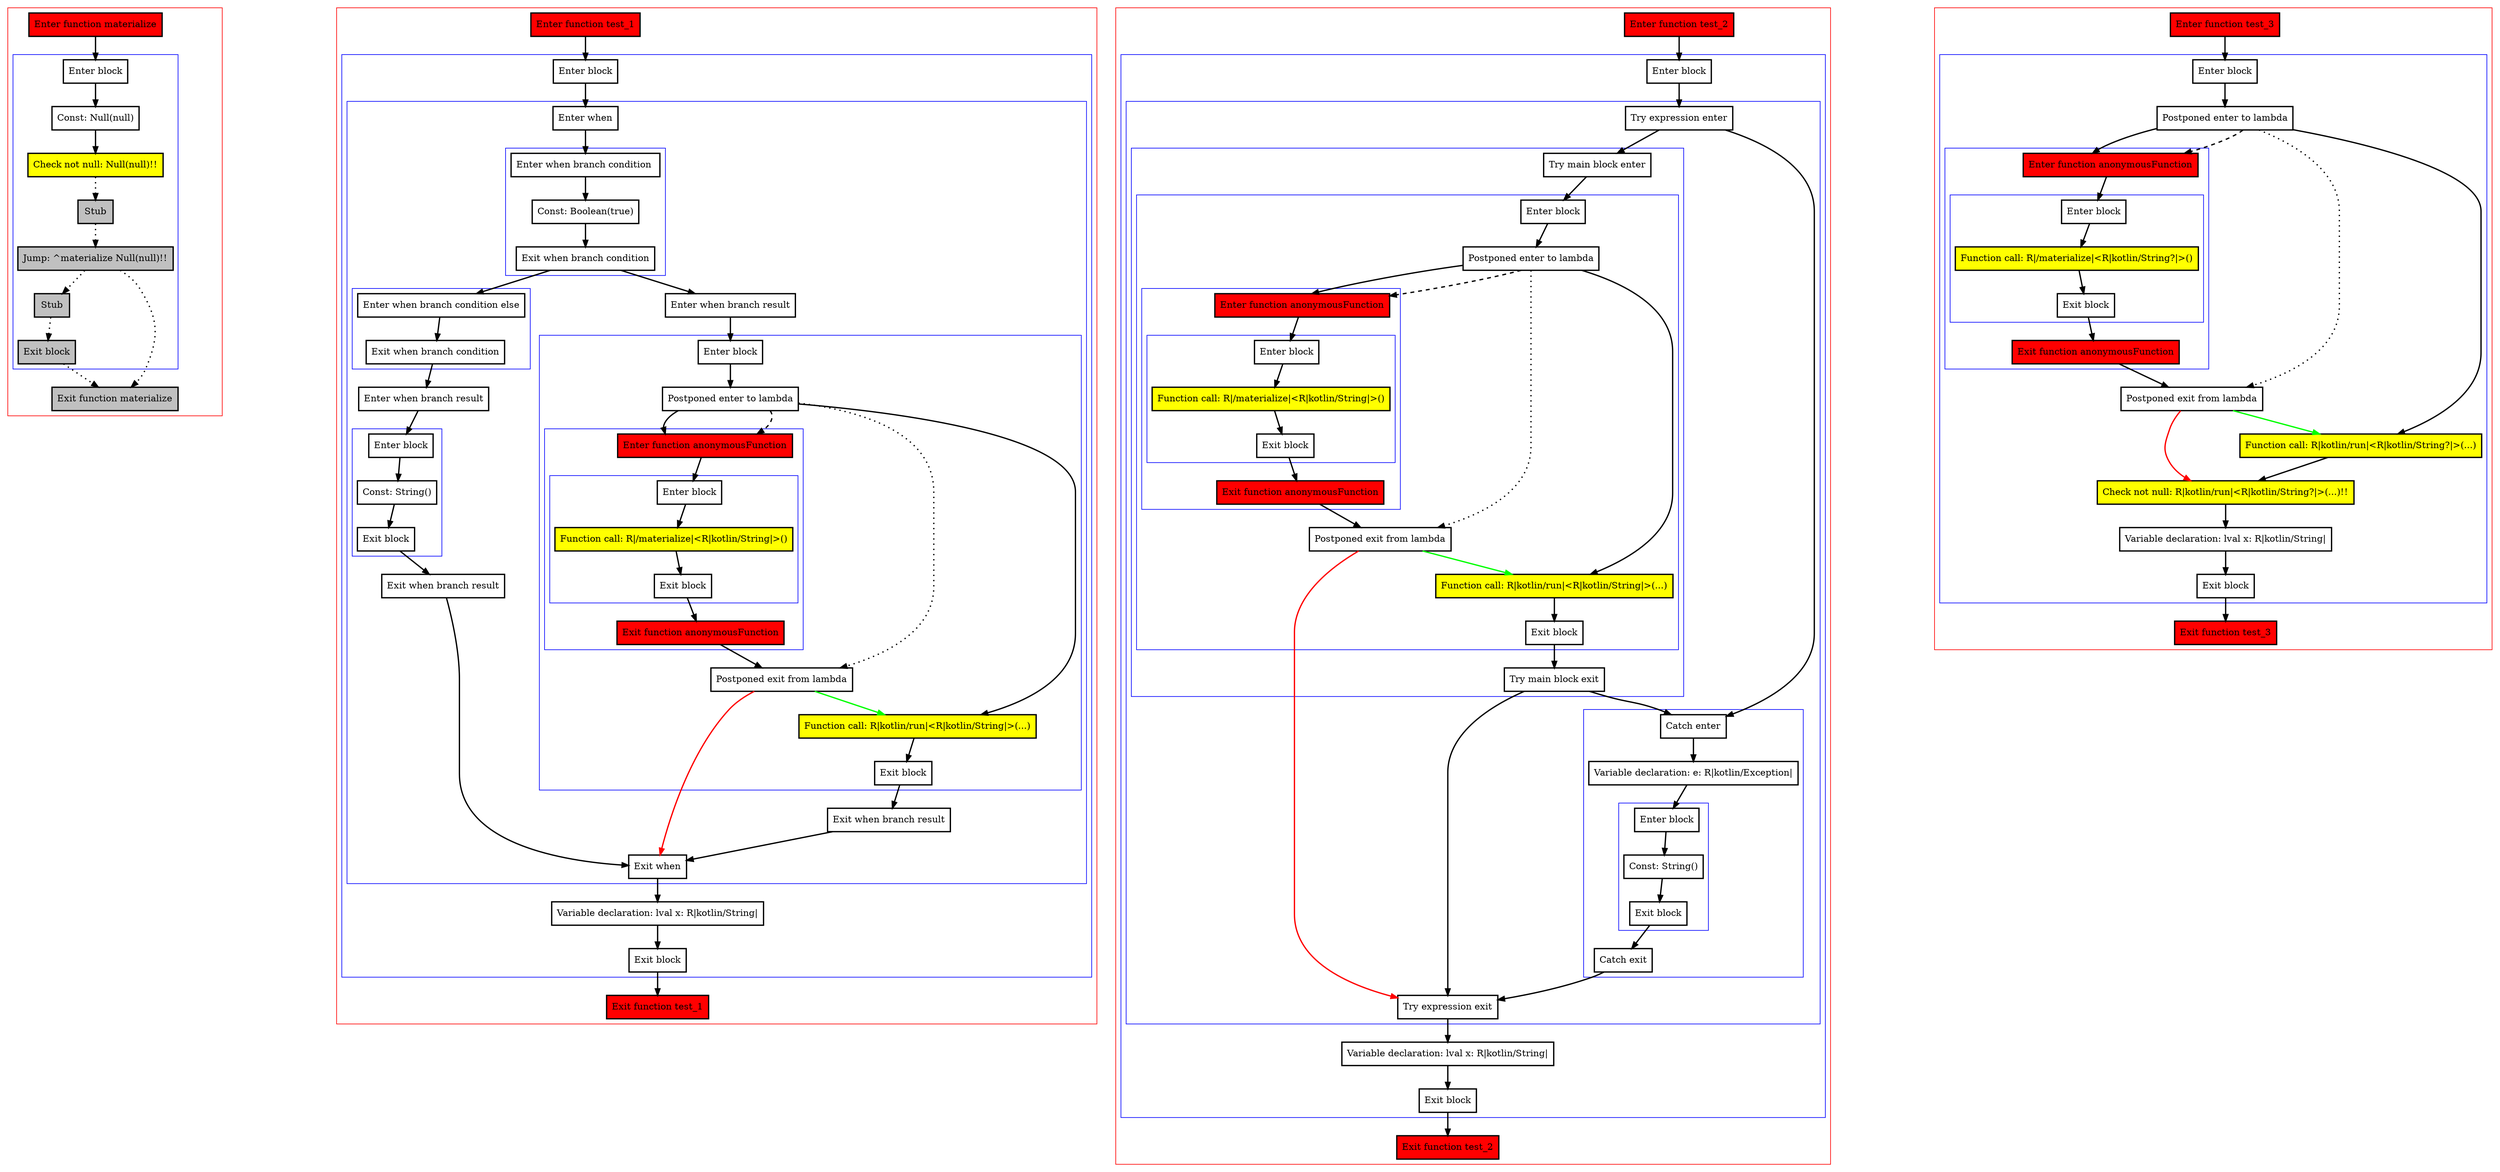 digraph inplaceLambdaInControlFlowExpressions_kt {
    graph [nodesep=3]
    node [shape=box penwidth=2]
    edge [penwidth=2]

    subgraph cluster_0 {
        color=red
        0 [label="Enter function materialize" style="filled" fillcolor=red];
        subgraph cluster_1 {
            color=blue
            1 [label="Enter block"];
            2 [label="Const: Null(null)"];
            3 [label="Check not null: Null(null)!!" style="filled" fillcolor=yellow];
            4 [label="Stub" style="filled" fillcolor=gray];
            5 [label="Jump: ^materialize Null(null)!!" style="filled" fillcolor=gray];
            6 [label="Stub" style="filled" fillcolor=gray];
            7 [label="Exit block" style="filled" fillcolor=gray];
        }
        8 [label="Exit function materialize" style="filled" fillcolor=gray];
    }
    0 -> {1};
    1 -> {2};
    2 -> {3};
    3 -> {4} [style=dotted];
    4 -> {5} [style=dotted];
    5 -> {6 8} [style=dotted];
    6 -> {7} [style=dotted];
    7 -> {8} [style=dotted];

    subgraph cluster_2 {
        color=red
        9 [label="Enter function test_1" style="filled" fillcolor=red];
        subgraph cluster_3 {
            color=blue
            10 [label="Enter block"];
            subgraph cluster_4 {
                color=blue
                11 [label="Enter when"];
                subgraph cluster_5 {
                    color=blue
                    12 [label="Enter when branch condition "];
                    13 [label="Const: Boolean(true)"];
                    14 [label="Exit when branch condition"];
                }
                subgraph cluster_6 {
                    color=blue
                    15 [label="Enter when branch condition else"];
                    16 [label="Exit when branch condition"];
                }
                17 [label="Enter when branch result"];
                subgraph cluster_7 {
                    color=blue
                    18 [label="Enter block"];
                    19 [label="Const: String()"];
                    20 [label="Exit block"];
                }
                21 [label="Exit when branch result"];
                22 [label="Enter when branch result"];
                subgraph cluster_8 {
                    color=blue
                    23 [label="Enter block"];
                    24 [label="Postponed enter to lambda"];
                    subgraph cluster_9 {
                        color=blue
                        25 [label="Enter function anonymousFunction" style="filled" fillcolor=red];
                        subgraph cluster_10 {
                            color=blue
                            26 [label="Enter block"];
                            27 [label="Function call: R|/materialize|<R|kotlin/String|>()" style="filled" fillcolor=yellow];
                            28 [label="Exit block"];
                        }
                        29 [label="Exit function anonymousFunction" style="filled" fillcolor=red];
                    }
                    30 [label="Postponed exit from lambda"];
                    31 [label="Function call: R|kotlin/run|<R|kotlin/String|>(...)" style="filled" fillcolor=yellow];
                    32 [label="Exit block"];
                }
                33 [label="Exit when branch result"];
                34 [label="Exit when"];
            }
            35 [label="Variable declaration: lval x: R|kotlin/String|"];
            36 [label="Exit block"];
        }
        37 [label="Exit function test_1" style="filled" fillcolor=red];
    }
    9 -> {10};
    10 -> {11};
    11 -> {12};
    12 -> {13};
    13 -> {14};
    14 -> {15 22};
    15 -> {16};
    16 -> {17};
    17 -> {18};
    18 -> {19};
    19 -> {20};
    20 -> {21};
    21 -> {34};
    22 -> {23};
    23 -> {24};
    24 -> {25 31};
    24 -> {30} [style=dotted];
    24 -> {25} [style=dashed];
    25 -> {26};
    26 -> {27};
    27 -> {28};
    28 -> {29};
    29 -> {30};
    30 -> {31} [color=green];
    30 -> {34} [color=red];
    31 -> {32};
    32 -> {33};
    33 -> {34};
    34 -> {35};
    35 -> {36};
    36 -> {37};

    subgraph cluster_11 {
        color=red
        38 [label="Enter function test_2" style="filled" fillcolor=red];
        subgraph cluster_12 {
            color=blue
            39 [label="Enter block"];
            subgraph cluster_13 {
                color=blue
                40 [label="Try expression enter"];
                subgraph cluster_14 {
                    color=blue
                    41 [label="Try main block enter"];
                    subgraph cluster_15 {
                        color=blue
                        42 [label="Enter block"];
                        43 [label="Postponed enter to lambda"];
                        subgraph cluster_16 {
                            color=blue
                            44 [label="Enter function anonymousFunction" style="filled" fillcolor=red];
                            subgraph cluster_17 {
                                color=blue
                                45 [label="Enter block"];
                                46 [label="Function call: R|/materialize|<R|kotlin/String|>()" style="filled" fillcolor=yellow];
                                47 [label="Exit block"];
                            }
                            48 [label="Exit function anonymousFunction" style="filled" fillcolor=red];
                        }
                        49 [label="Postponed exit from lambda"];
                        50 [label="Function call: R|kotlin/run|<R|kotlin/String|>(...)" style="filled" fillcolor=yellow];
                        51 [label="Exit block"];
                    }
                    52 [label="Try main block exit"];
                }
                subgraph cluster_18 {
                    color=blue
                    53 [label="Catch enter"];
                    54 [label="Variable declaration: e: R|kotlin/Exception|"];
                    subgraph cluster_19 {
                        color=blue
                        55 [label="Enter block"];
                        56 [label="Const: String()"];
                        57 [label="Exit block"];
                    }
                    58 [label="Catch exit"];
                }
                59 [label="Try expression exit"];
            }
            60 [label="Variable declaration: lval x: R|kotlin/String|"];
            61 [label="Exit block"];
        }
        62 [label="Exit function test_2" style="filled" fillcolor=red];
    }
    38 -> {39};
    39 -> {40};
    40 -> {41 53};
    41 -> {42};
    42 -> {43};
    43 -> {44 50};
    43 -> {49} [style=dotted];
    43 -> {44} [style=dashed];
    44 -> {45};
    45 -> {46};
    46 -> {47};
    47 -> {48};
    48 -> {49};
    49 -> {50} [color=green];
    49 -> {59} [color=red];
    50 -> {51};
    51 -> {52};
    52 -> {53 59};
    53 -> {54};
    54 -> {55};
    55 -> {56};
    56 -> {57};
    57 -> {58};
    58 -> {59};
    59 -> {60};
    60 -> {61};
    61 -> {62};

    subgraph cluster_20 {
        color=red
        63 [label="Enter function test_3" style="filled" fillcolor=red];
        subgraph cluster_21 {
            color=blue
            64 [label="Enter block"];
            65 [label="Postponed enter to lambda"];
            subgraph cluster_22 {
                color=blue
                66 [label="Enter function anonymousFunction" style="filled" fillcolor=red];
                subgraph cluster_23 {
                    color=blue
                    67 [label="Enter block"];
                    68 [label="Function call: R|/materialize|<R|kotlin/String?|>()" style="filled" fillcolor=yellow];
                    69 [label="Exit block"];
                }
                70 [label="Exit function anonymousFunction" style="filled" fillcolor=red];
            }
            71 [label="Postponed exit from lambda"];
            72 [label="Function call: R|kotlin/run|<R|kotlin/String?|>(...)" style="filled" fillcolor=yellow];
            73 [label="Check not null: R|kotlin/run|<R|kotlin/String?|>(...)!!" style="filled" fillcolor=yellow];
            74 [label="Variable declaration: lval x: R|kotlin/String|"];
            75 [label="Exit block"];
        }
        76 [label="Exit function test_3" style="filled" fillcolor=red];
    }
    63 -> {64};
    64 -> {65};
    65 -> {66 72};
    65 -> {71} [style=dotted];
    65 -> {66} [style=dashed];
    66 -> {67};
    67 -> {68};
    68 -> {69};
    69 -> {70};
    70 -> {71};
    71 -> {72} [color=green];
    71 -> {73} [color=red];
    72 -> {73};
    73 -> {74};
    74 -> {75};
    75 -> {76};

}
